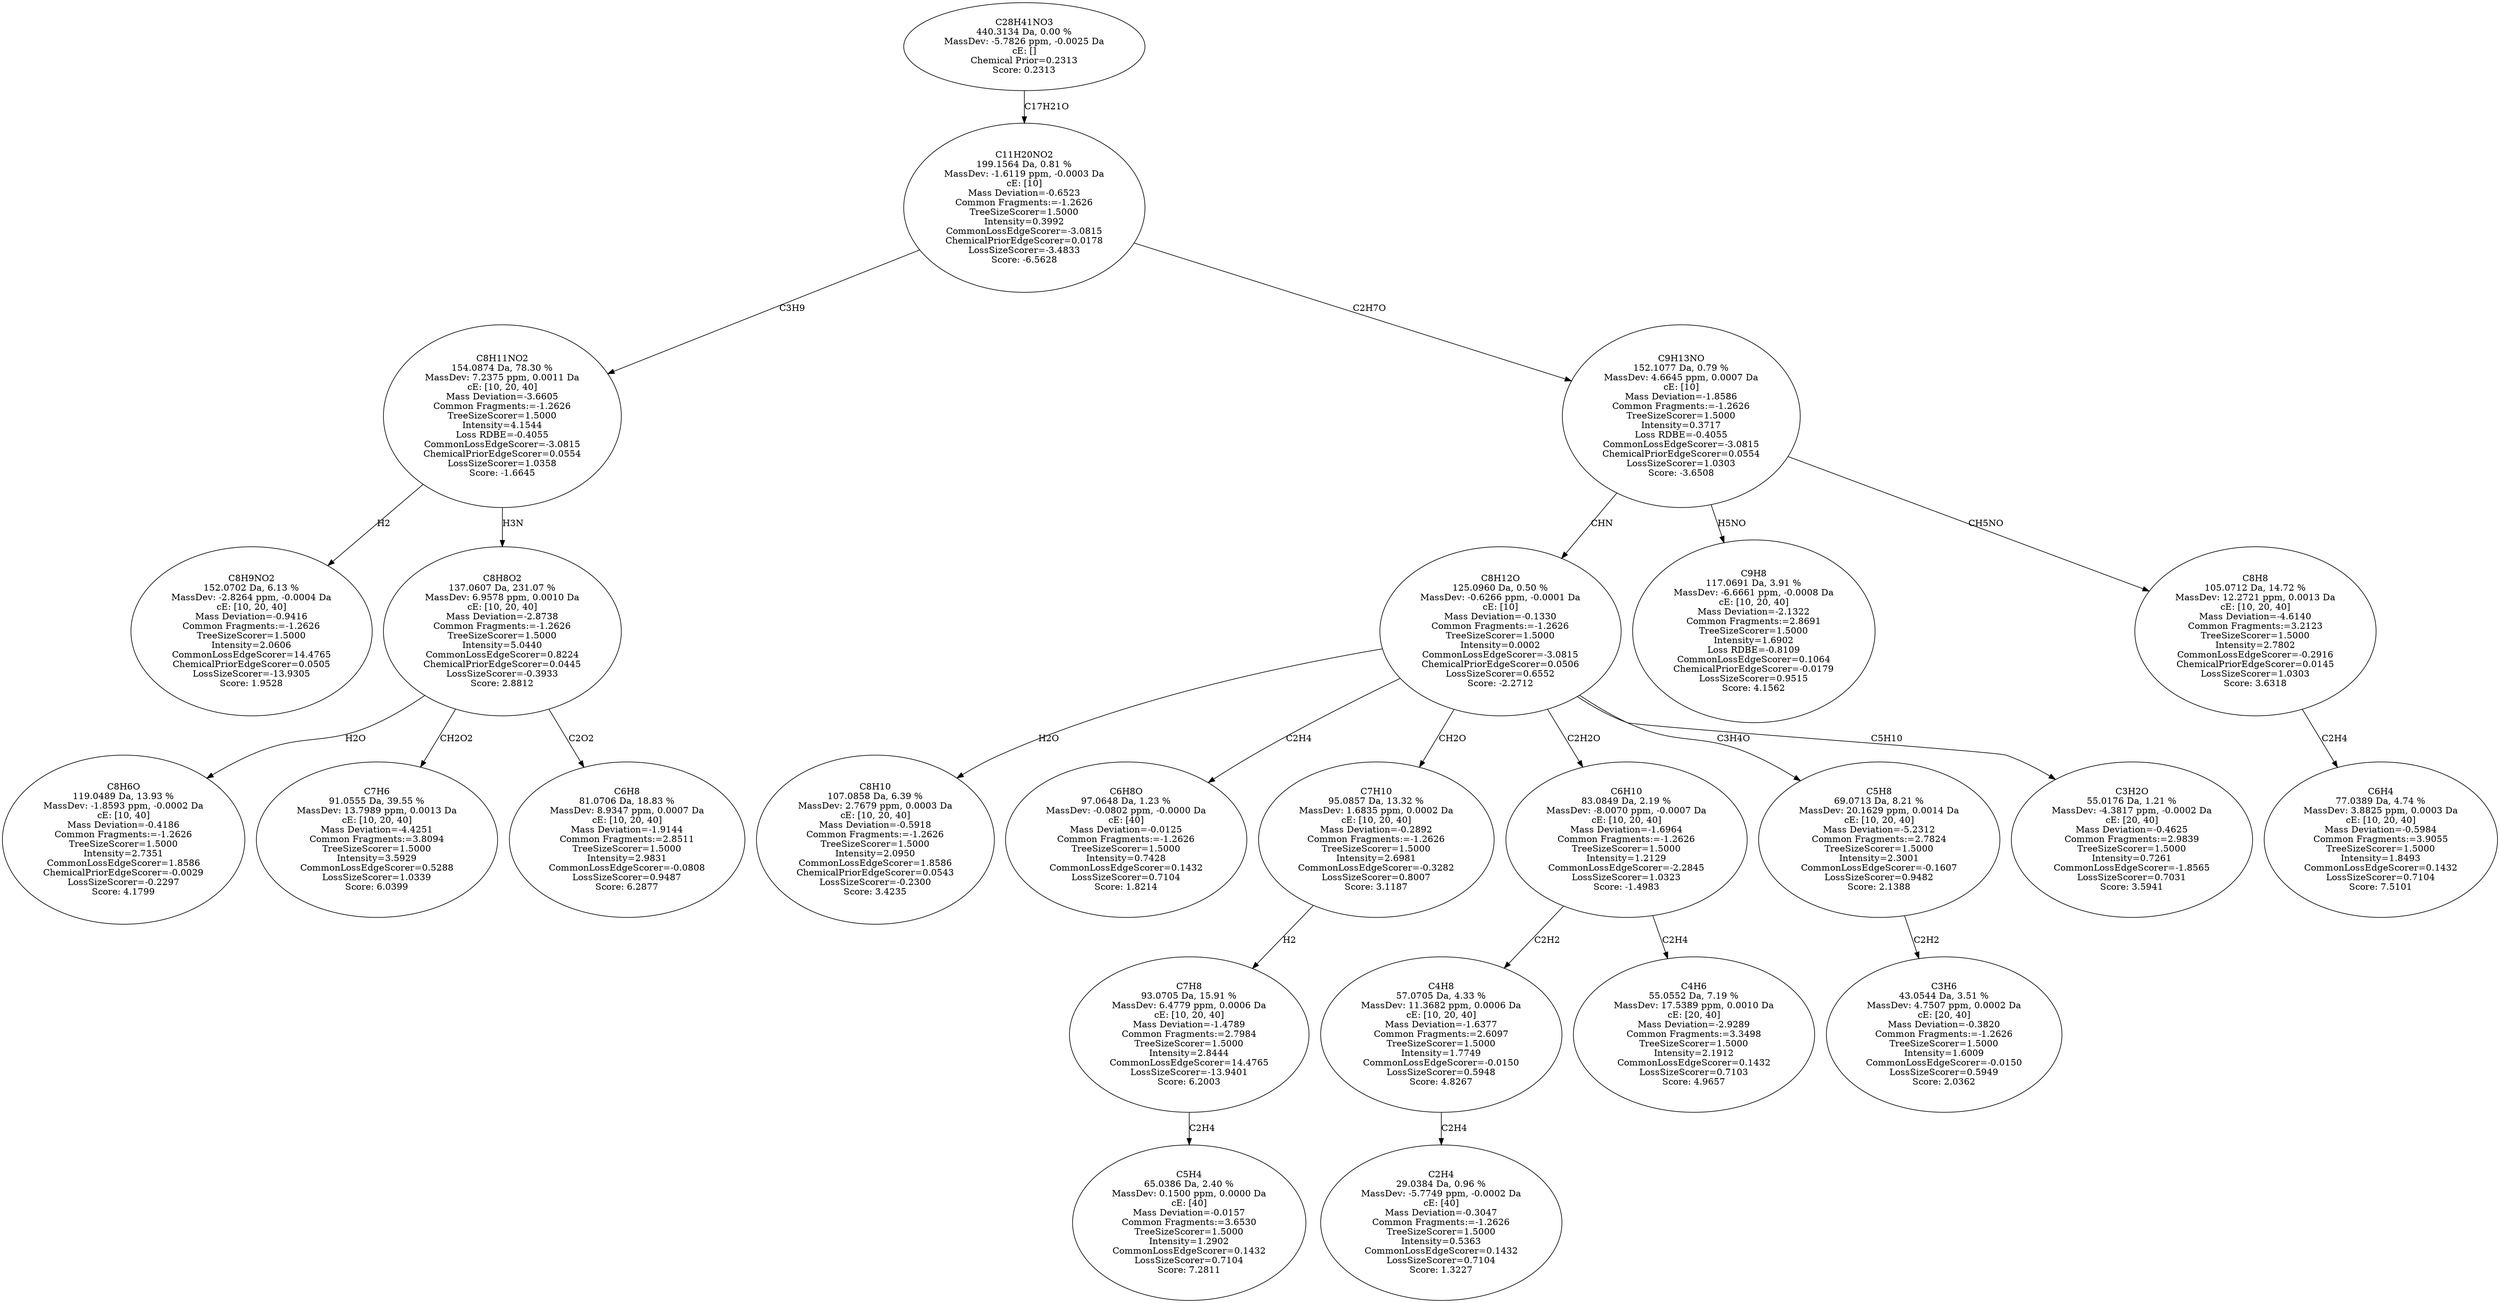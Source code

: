 strict digraph {
v1 [label="C8H9NO2\n152.0702 Da, 6.13 %\nMassDev: -2.8264 ppm, -0.0004 Da\ncE: [10, 20, 40]\nMass Deviation=-0.9416\nCommon Fragments:=-1.2626\nTreeSizeScorer=1.5000\nIntensity=2.0606\nCommonLossEdgeScorer=14.4765\nChemicalPriorEdgeScorer=0.0505\nLossSizeScorer=-13.9305\nScore: 1.9528"];
v2 [label="C8H6O\n119.0489 Da, 13.93 %\nMassDev: -1.8593 ppm, -0.0002 Da\ncE: [10, 40]\nMass Deviation=-0.4186\nCommon Fragments:=-1.2626\nTreeSizeScorer=1.5000\nIntensity=2.7351\nCommonLossEdgeScorer=1.8586\nChemicalPriorEdgeScorer=-0.0029\nLossSizeScorer=-0.2297\nScore: 4.1799"];
v3 [label="C7H6\n91.0555 Da, 39.55 %\nMassDev: 13.7989 ppm, 0.0013 Da\ncE: [10, 20, 40]\nMass Deviation=-4.4251\nCommon Fragments:=3.8094\nTreeSizeScorer=1.5000\nIntensity=3.5929\nCommonLossEdgeScorer=0.5288\nLossSizeScorer=1.0339\nScore: 6.0399"];
v4 [label="C6H8\n81.0706 Da, 18.83 %\nMassDev: 8.9347 ppm, 0.0007 Da\ncE: [10, 20, 40]\nMass Deviation=-1.9144\nCommon Fragments:=2.8511\nTreeSizeScorer=1.5000\nIntensity=2.9831\nCommonLossEdgeScorer=-0.0808\nLossSizeScorer=0.9487\nScore: 6.2877"];
v5 [label="C8H8O2\n137.0607 Da, 231.07 %\nMassDev: 6.9578 ppm, 0.0010 Da\ncE: [10, 20, 40]\nMass Deviation=-2.8738\nCommon Fragments:=-1.2626\nTreeSizeScorer=1.5000\nIntensity=5.0440\nCommonLossEdgeScorer=0.8224\nChemicalPriorEdgeScorer=0.0445\nLossSizeScorer=-0.3933\nScore: 2.8812"];
v6 [label="C8H11NO2\n154.0874 Da, 78.30 %\nMassDev: 7.2375 ppm, 0.0011 Da\ncE: [10, 20, 40]\nMass Deviation=-3.6605\nCommon Fragments:=-1.2626\nTreeSizeScorer=1.5000\nIntensity=4.1544\nLoss RDBE=-0.4055\nCommonLossEdgeScorer=-3.0815\nChemicalPriorEdgeScorer=0.0554\nLossSizeScorer=1.0358\nScore: -1.6645"];
v7 [label="C8H10\n107.0858 Da, 6.39 %\nMassDev: 2.7679 ppm, 0.0003 Da\ncE: [10, 20, 40]\nMass Deviation=-0.5918\nCommon Fragments:=-1.2626\nTreeSizeScorer=1.5000\nIntensity=2.0950\nCommonLossEdgeScorer=1.8586\nChemicalPriorEdgeScorer=0.0543\nLossSizeScorer=-0.2300\nScore: 3.4235"];
v8 [label="C6H8O\n97.0648 Da, 1.23 %\nMassDev: -0.0802 ppm, -0.0000 Da\ncE: [40]\nMass Deviation=-0.0125\nCommon Fragments:=-1.2626\nTreeSizeScorer=1.5000\nIntensity=0.7428\nCommonLossEdgeScorer=0.1432\nLossSizeScorer=0.7104\nScore: 1.8214"];
v9 [label="C5H4\n65.0386 Da, 2.40 %\nMassDev: 0.1500 ppm, 0.0000 Da\ncE: [40]\nMass Deviation=-0.0157\nCommon Fragments:=3.6530\nTreeSizeScorer=1.5000\nIntensity=1.2902\nCommonLossEdgeScorer=0.1432\nLossSizeScorer=0.7104\nScore: 7.2811"];
v10 [label="C7H8\n93.0705 Da, 15.91 %\nMassDev: 6.4779 ppm, 0.0006 Da\ncE: [10, 20, 40]\nMass Deviation=-1.4789\nCommon Fragments:=2.7984\nTreeSizeScorer=1.5000\nIntensity=2.8444\nCommonLossEdgeScorer=14.4765\nLossSizeScorer=-13.9401\nScore: 6.2003"];
v11 [label="C7H10\n95.0857 Da, 13.32 %\nMassDev: 1.6835 ppm, 0.0002 Da\ncE: [10, 20, 40]\nMass Deviation=-0.2892\nCommon Fragments:=-1.2626\nTreeSizeScorer=1.5000\nIntensity=2.6981\nCommonLossEdgeScorer=-0.3282\nLossSizeScorer=0.8007\nScore: 3.1187"];
v12 [label="C2H4\n29.0384 Da, 0.96 %\nMassDev: -5.7749 ppm, -0.0002 Da\ncE: [40]\nMass Deviation=-0.3047\nCommon Fragments:=-1.2626\nTreeSizeScorer=1.5000\nIntensity=0.5363\nCommonLossEdgeScorer=0.1432\nLossSizeScorer=0.7104\nScore: 1.3227"];
v13 [label="C4H8\n57.0705 Da, 4.33 %\nMassDev: 11.3682 ppm, 0.0006 Da\ncE: [10, 20, 40]\nMass Deviation=-1.6377\nCommon Fragments:=2.6097\nTreeSizeScorer=1.5000\nIntensity=1.7749\nCommonLossEdgeScorer=-0.0150\nLossSizeScorer=0.5948\nScore: 4.8267"];
v14 [label="C4H6\n55.0552 Da, 7.19 %\nMassDev: 17.5389 ppm, 0.0010 Da\ncE: [20, 40]\nMass Deviation=-2.9289\nCommon Fragments:=3.3498\nTreeSizeScorer=1.5000\nIntensity=2.1912\nCommonLossEdgeScorer=0.1432\nLossSizeScorer=0.7103\nScore: 4.9657"];
v15 [label="C6H10\n83.0849 Da, 2.19 %\nMassDev: -8.0070 ppm, -0.0007 Da\ncE: [10, 20, 40]\nMass Deviation=-1.6964\nCommon Fragments:=-1.2626\nTreeSizeScorer=1.5000\nIntensity=1.2129\nCommonLossEdgeScorer=-2.2845\nLossSizeScorer=1.0323\nScore: -1.4983"];
v16 [label="C3H6\n43.0544 Da, 3.51 %\nMassDev: 4.7507 ppm, 0.0002 Da\ncE: [20, 40]\nMass Deviation=-0.3820\nCommon Fragments:=-1.2626\nTreeSizeScorer=1.5000\nIntensity=1.6009\nCommonLossEdgeScorer=-0.0150\nLossSizeScorer=0.5949\nScore: 2.0362"];
v17 [label="C5H8\n69.0713 Da, 8.21 %\nMassDev: 20.1629 ppm, 0.0014 Da\ncE: [10, 20, 40]\nMass Deviation=-5.2312\nCommon Fragments:=2.7824\nTreeSizeScorer=1.5000\nIntensity=2.3001\nCommonLossEdgeScorer=-0.1607\nLossSizeScorer=0.9482\nScore: 2.1388"];
v18 [label="C3H2O\n55.0176 Da, 1.21 %\nMassDev: -4.3817 ppm, -0.0002 Da\ncE: [20, 40]\nMass Deviation=-0.4625\nCommon Fragments:=2.9839\nTreeSizeScorer=1.5000\nIntensity=0.7261\nCommonLossEdgeScorer=-1.8565\nLossSizeScorer=0.7031\nScore: 3.5941"];
v19 [label="C8H12O\n125.0960 Da, 0.50 %\nMassDev: -0.6266 ppm, -0.0001 Da\ncE: [10]\nMass Deviation=-0.1330\nCommon Fragments:=-1.2626\nTreeSizeScorer=1.5000\nIntensity=0.0002\nCommonLossEdgeScorer=-3.0815\nChemicalPriorEdgeScorer=0.0506\nLossSizeScorer=0.6552\nScore: -2.2712"];
v20 [label="C9H8\n117.0691 Da, 3.91 %\nMassDev: -6.6661 ppm, -0.0008 Da\ncE: [10, 20, 40]\nMass Deviation=-2.1322\nCommon Fragments:=2.8691\nTreeSizeScorer=1.5000\nIntensity=1.6902\nLoss RDBE=-0.8109\nCommonLossEdgeScorer=0.1064\nChemicalPriorEdgeScorer=-0.0179\nLossSizeScorer=0.9515\nScore: 4.1562"];
v21 [label="C6H4\n77.0389 Da, 4.74 %\nMassDev: 3.8825 ppm, 0.0003 Da\ncE: [10, 20, 40]\nMass Deviation=-0.5984\nCommon Fragments:=3.9055\nTreeSizeScorer=1.5000\nIntensity=1.8493\nCommonLossEdgeScorer=0.1432\nLossSizeScorer=0.7104\nScore: 7.5101"];
v22 [label="C8H8\n105.0712 Da, 14.72 %\nMassDev: 12.2721 ppm, 0.0013 Da\ncE: [10, 20, 40]\nMass Deviation=-4.6140\nCommon Fragments:=3.2123\nTreeSizeScorer=1.5000\nIntensity=2.7802\nCommonLossEdgeScorer=-0.2916\nChemicalPriorEdgeScorer=0.0145\nLossSizeScorer=1.0303\nScore: 3.6318"];
v23 [label="C9H13NO\n152.1077 Da, 0.79 %\nMassDev: 4.6645 ppm, 0.0007 Da\ncE: [10]\nMass Deviation=-1.8586\nCommon Fragments:=-1.2626\nTreeSizeScorer=1.5000\nIntensity=0.3717\nLoss RDBE=-0.4055\nCommonLossEdgeScorer=-3.0815\nChemicalPriorEdgeScorer=0.0554\nLossSizeScorer=1.0303\nScore: -3.6508"];
v24 [label="C11H20NO2\n199.1564 Da, 0.81 %\nMassDev: -1.6119 ppm, -0.0003 Da\ncE: [10]\nMass Deviation=-0.6523\nCommon Fragments:=-1.2626\nTreeSizeScorer=1.5000\nIntensity=0.3992\nCommonLossEdgeScorer=-3.0815\nChemicalPriorEdgeScorer=0.0178\nLossSizeScorer=-3.4833\nScore: -6.5628"];
v25 [label="C28H41NO3\n440.3134 Da, 0.00 %\nMassDev: -5.7826 ppm, -0.0025 Da\ncE: []\nChemical Prior=0.2313\nScore: 0.2313"];
v6 -> v1 [label="H2"];
v5 -> v2 [label="H2O"];
v5 -> v3 [label="CH2O2"];
v5 -> v4 [label="C2O2"];
v6 -> v5 [label="H3N"];
v24 -> v6 [label="C3H9"];
v19 -> v7 [label="H2O"];
v19 -> v8 [label="C2H4"];
v10 -> v9 [label="C2H4"];
v11 -> v10 [label="H2"];
v19 -> v11 [label="CH2O"];
v13 -> v12 [label="C2H4"];
v15 -> v13 [label="C2H2"];
v15 -> v14 [label="C2H4"];
v19 -> v15 [label="C2H2O"];
v17 -> v16 [label="C2H2"];
v19 -> v17 [label="C3H4O"];
v19 -> v18 [label="C5H10"];
v23 -> v19 [label="CHN"];
v23 -> v20 [label="H5NO"];
v22 -> v21 [label="C2H4"];
v23 -> v22 [label="CH5NO"];
v24 -> v23 [label="C2H7O"];
v25 -> v24 [label="C17H21O"];
}